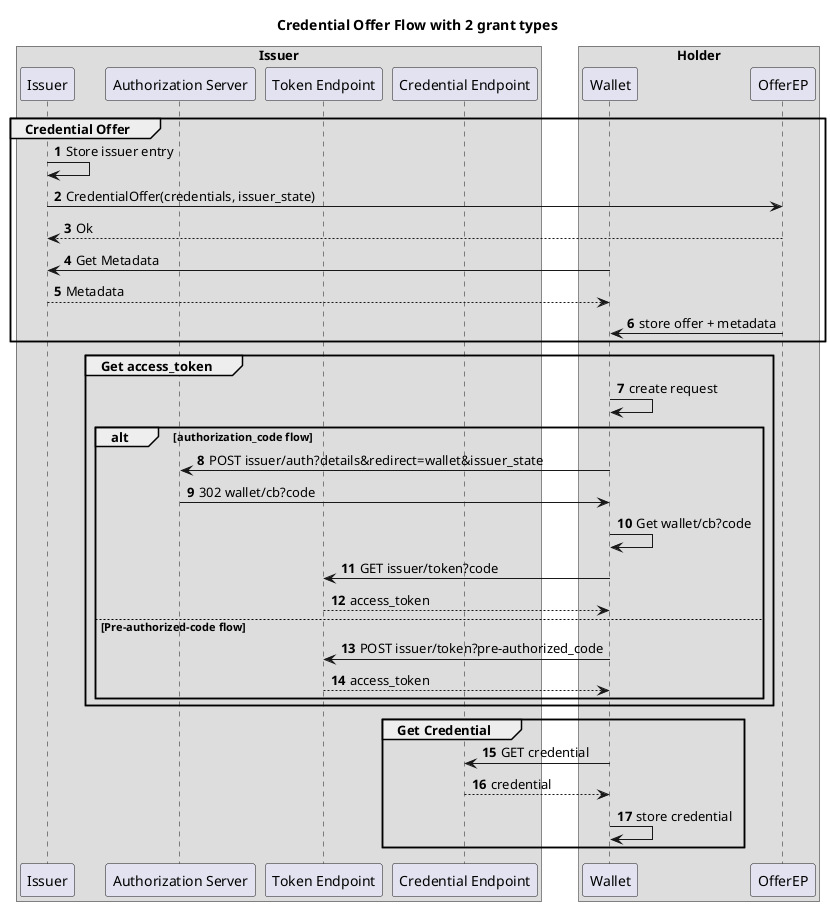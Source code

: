@startuml
'https://plantuml.com/sequence-diagram

title Credential Offer Flow with 2 grant types

autonumber

box Issuer
    participant Issuer
    participant "Authorization Server" as IssuerAS
    participant "Token Endpoint" as TokenEP
    participant "Credential Endpoint" as CredentialEP
end box

box Holder
    participant Wallet
    participant OfferEP
end box

group Credential Offer
    Issuer -> Issuer: Store issuer entry
    Issuer -> OfferEP: CredentialOffer(credentials, issuer_state)
    OfferEP --> Issuer: Ok
    Wallet -> Issuer: Get Metadata
    Issuer --> Wallet: Metadata
    OfferEP -> Wallet: store offer + metadata
end

Group  Get access_token
    Wallet -> Wallet: create request

    alt authorization_code flow
        Wallet -> IssuerAS: POST issuer/auth?details&redirect=wallet&issuer_state
        IssuerAS -> Wallet: 302 wallet/cb?code
        Wallet -> Wallet: Get wallet/cb?code
        Wallet -> TokenEP: GET issuer/token?code
        TokenEP --> Wallet: access_token
    else Pre-authorized-code flow
        Wallet -> TokenEP: POST issuer/token?pre-authorized_code
        TokenEP --> Wallet: access_token
    end
end

group Get Credential
    Wallet -> CredentialEP: GET credential
    CredentialEP --> Wallet: credential
    Wallet -> Wallet: store credential
end



@enduml

